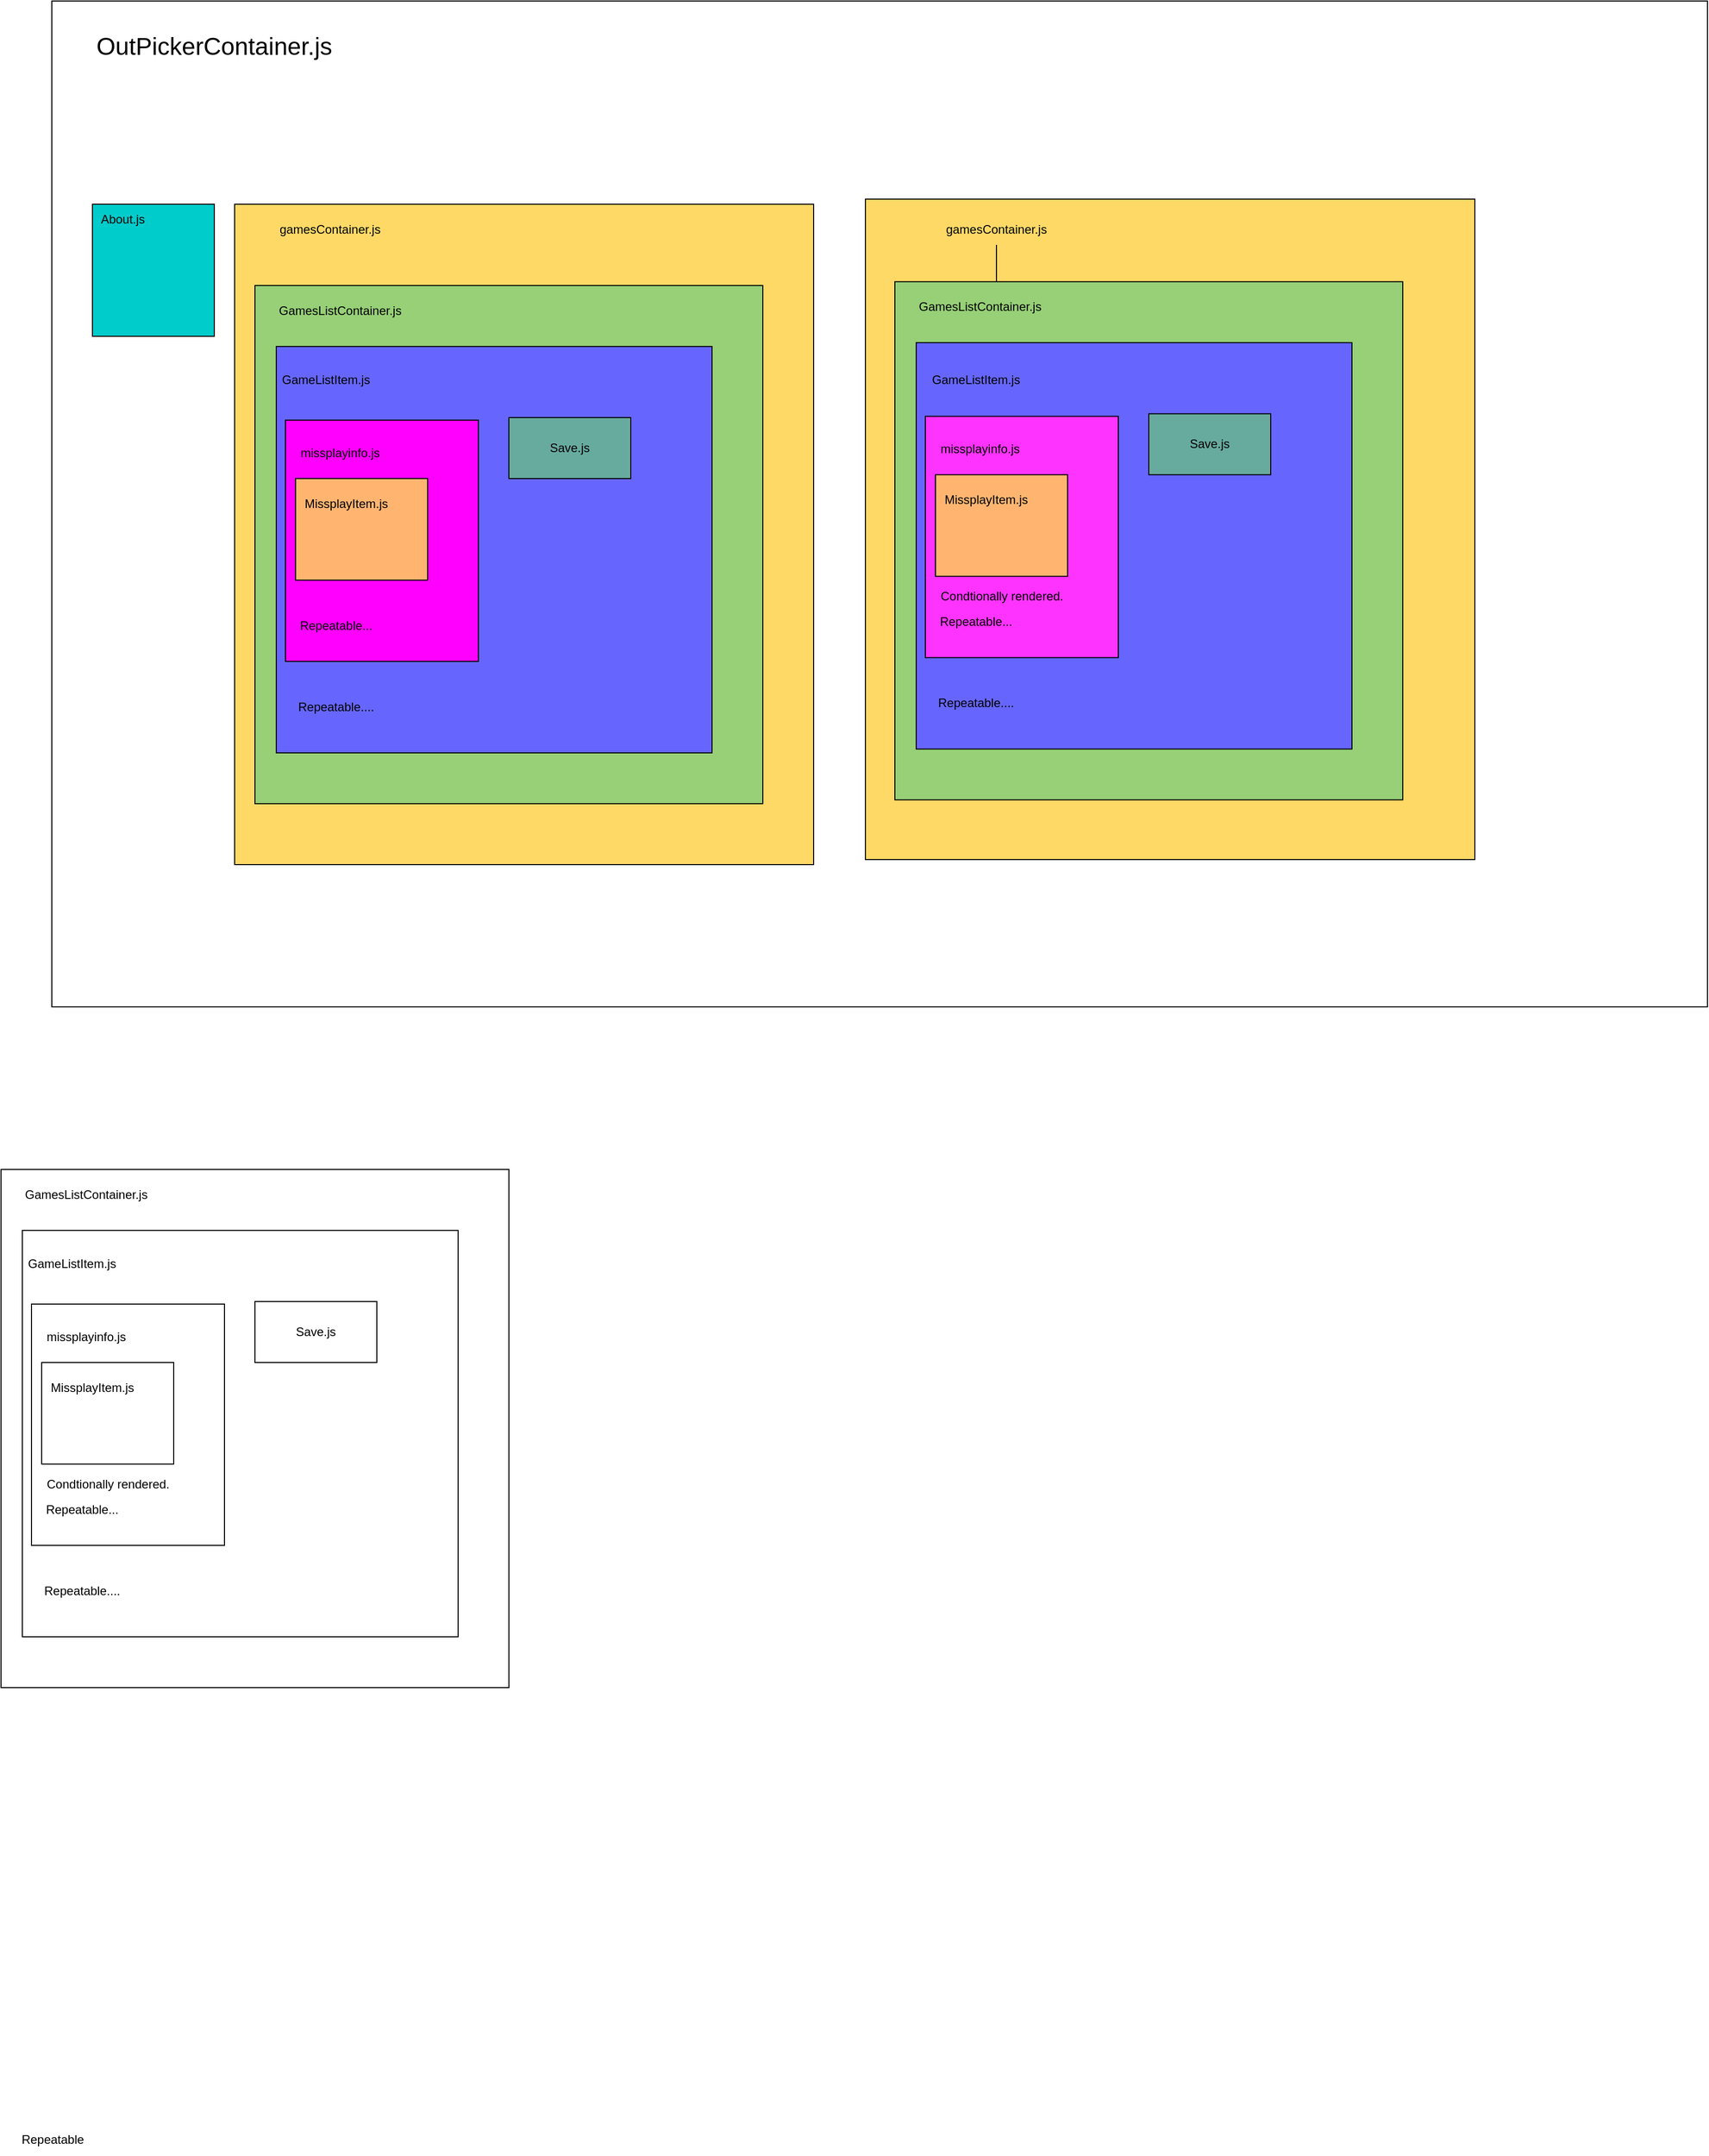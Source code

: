 <mxfile version="16.1.2" type="device"><diagram id="MzFTun04XygHBpT2dusp" name="Page-1"><mxGraphModel dx="1865" dy="2038" grid="1" gridSize="10" guides="1" tooltips="1" connect="1" arrows="1" fold="1" page="1" pageScale="1" pageWidth="827" pageHeight="1169" math="0" shadow="0"><root><mxCell id="0"/><mxCell id="1" parent="0"/><mxCell id="xyQ6l5cnCxI_E-7kyEIW-1" value="" style="rounded=0;whiteSpace=wrap;html=1;" parent="1" vertex="1"><mxGeometry x="140" y="-50" width="1630" height="990" as="geometry"/></mxCell><mxCell id="xyQ6l5cnCxI_E-7kyEIW-2" value="&lt;font style=&quot;font-size: 24px&quot;&gt;OutPickerContainer.js&lt;/font&gt;" style="text;html=1;strokeColor=none;fillColor=none;align=center;verticalAlign=middle;whiteSpace=wrap;rounded=0;" parent="1" vertex="1"><mxGeometry x="230" y="-20" width="140" height="30" as="geometry"/></mxCell><mxCell id="xyQ6l5cnCxI_E-7kyEIW-4" value="about.js&lt;br&gt;" style="text;html=1;strokeColor=none;fillColor=none;align=center;verticalAlign=middle;whiteSpace=wrap;rounded=0;" parent="1" vertex="1"><mxGeometry x="200" y="150" width="60" height="30" as="geometry"/></mxCell><mxCell id="xyQ6l5cnCxI_E-7kyEIW-7" value="&lt;div style=&quot;color: rgb(255 , 255 , 255) ; background-color: rgb(0 , 0 , 0) ; font-family: &amp;#34;menlo&amp;#34; , &amp;#34;monaco&amp;#34; , &amp;#34;courier new&amp;#34; , monospace ; font-weight: normal ; font-size: 18px ; line-height: 27px&quot;&gt;&lt;br&gt;&lt;/div&gt;" style="rounded=0;whiteSpace=wrap;html=1;fillColor=#FFD966;" parent="1" vertex="1"><mxGeometry x="320" y="150" width="570" height="650" as="geometry"/></mxCell><mxCell id="xyQ6l5cnCxI_E-7kyEIW-8" value="gamesContainer.js" style="text;html=1;strokeColor=none;fillColor=none;align=center;verticalAlign=middle;whiteSpace=wrap;rounded=0;" parent="1" vertex="1"><mxGeometry x="384" y="160" width="60" height="30" as="geometry"/></mxCell><mxCell id="xyQ6l5cnCxI_E-7kyEIW-9" value="" style="rounded=0;whiteSpace=wrap;html=1;fillColor=#FFD966;" parent="1" vertex="1"><mxGeometry x="941" y="145" width="600" height="650" as="geometry"/></mxCell><mxCell id="xyQ6l5cnCxI_E-7kyEIW-32" value="" style="rounded=0;whiteSpace=wrap;html=1;" parent="1" vertex="1"><mxGeometry x="90" y="1100" width="500" height="510" as="geometry"/></mxCell><mxCell id="xyQ6l5cnCxI_E-7kyEIW-33" value="GamesListContainer.js" style="text;html=1;strokeColor=none;fillColor=none;align=center;verticalAlign=middle;whiteSpace=wrap;rounded=0;" parent="1" vertex="1"><mxGeometry x="111" y="1110" width="126" height="30" as="geometry"/></mxCell><mxCell id="xyQ6l5cnCxI_E-7kyEIW-34" value="" style="rounded=0;whiteSpace=wrap;html=1;" parent="1" vertex="1"><mxGeometry x="111" y="1160" width="429" height="400" as="geometry"/></mxCell><mxCell id="xyQ6l5cnCxI_E-7kyEIW-35" value="GameListItem.js" style="text;html=1;strokeColor=none;fillColor=none;align=center;verticalAlign=middle;whiteSpace=wrap;rounded=0;" parent="1" vertex="1"><mxGeometry x="130" y="1175" width="60" height="35" as="geometry"/></mxCell><mxCell id="xyQ6l5cnCxI_E-7kyEIW-36" value="" style="rounded=0;whiteSpace=wrap;html=1;" parent="1" vertex="1"><mxGeometry x="120" y="1232.5" width="190" height="237.5" as="geometry"/></mxCell><mxCell id="xyQ6l5cnCxI_E-7kyEIW-37" value="missplayinfo.js" style="text;html=1;strokeColor=none;fillColor=none;align=center;verticalAlign=middle;whiteSpace=wrap;rounded=0;" parent="1" vertex="1"><mxGeometry x="144" y="1250" width="60" height="30" as="geometry"/></mxCell><mxCell id="xyQ6l5cnCxI_E-7kyEIW-38" value="" style="rounded=0;whiteSpace=wrap;html=1;" parent="1" vertex="1"><mxGeometry x="130" y="1290" width="130" height="100" as="geometry"/></mxCell><mxCell id="xyQ6l5cnCxI_E-7kyEIW-39" value="MissplayItem.js&lt;br&gt;" style="text;html=1;strokeColor=none;fillColor=none;align=center;verticalAlign=middle;whiteSpace=wrap;rounded=0;" parent="1" vertex="1"><mxGeometry x="150" y="1300" width="60" height="30" as="geometry"/></mxCell><mxCell id="xyQ6l5cnCxI_E-7kyEIW-40" style="edgeStyle=orthogonalEdgeStyle;rounded=0;orthogonalLoop=1;jettySize=auto;html=1;exitX=0.5;exitY=1;exitDx=0;exitDy=0;" parent="1" source="xyQ6l5cnCxI_E-7kyEIW-34" target="xyQ6l5cnCxI_E-7kyEIW-34" edge="1"><mxGeometry relative="1" as="geometry"/></mxCell><mxCell id="xyQ6l5cnCxI_E-7kyEIW-46" value="Repeatable" style="text;html=1;strokeColor=none;fillColor=none;align=center;verticalAlign=middle;whiteSpace=wrap;rounded=0;" parent="1" vertex="1"><mxGeometry x="111" y="2040" width="60" height="30" as="geometry"/></mxCell><mxCell id="xyQ6l5cnCxI_E-7kyEIW-47" value="Repeatable..." style="text;html=1;strokeColor=none;fillColor=none;align=center;verticalAlign=middle;whiteSpace=wrap;rounded=0;" parent="1" vertex="1"><mxGeometry x="140" y="1420" width="60" height="30" as="geometry"/></mxCell><mxCell id="xyQ6l5cnCxI_E-7kyEIW-51" value="Save.js" style="rounded=0;whiteSpace=wrap;html=1;" parent="1" vertex="1"><mxGeometry x="340" y="1230" width="120" height="60" as="geometry"/></mxCell><mxCell id="xyQ6l5cnCxI_E-7kyEIW-52" value="Repeatable...." style="text;html=1;strokeColor=none;fillColor=none;align=center;verticalAlign=middle;whiteSpace=wrap;rounded=0;" parent="1" vertex="1"><mxGeometry x="140" y="1500" width="60" height="30" as="geometry"/></mxCell><mxCell id="xyQ6l5cnCxI_E-7kyEIW-65" value="" style="rounded=0;whiteSpace=wrap;html=1;fillColor=#97D077;" parent="1" vertex="1"><mxGeometry x="340" y="230" width="500" height="510" as="geometry"/></mxCell><mxCell id="xyQ6l5cnCxI_E-7kyEIW-66" value="GamesListContainer.js" style="text;html=1;strokeColor=none;fillColor=none;align=center;verticalAlign=middle;whiteSpace=wrap;rounded=0;" parent="1" vertex="1"><mxGeometry x="361" y="240" width="126" height="30" as="geometry"/></mxCell><mxCell id="xyQ6l5cnCxI_E-7kyEIW-67" value="" style="rounded=0;whiteSpace=wrap;html=1;fillColor=#6666FF;" parent="1" vertex="1"><mxGeometry x="361" y="290" width="429" height="400" as="geometry"/></mxCell><mxCell id="xyQ6l5cnCxI_E-7kyEIW-68" value="GameListItem.js" style="text;html=1;strokeColor=none;fillColor=none;align=center;verticalAlign=middle;whiteSpace=wrap;rounded=0;" parent="1" vertex="1"><mxGeometry x="380" y="305" width="60" height="35" as="geometry"/></mxCell><mxCell id="xyQ6l5cnCxI_E-7kyEIW-69" value="" style="rounded=0;whiteSpace=wrap;html=1;fillColor=#FF00FF;" parent="1" vertex="1"><mxGeometry x="370" y="362.5" width="190" height="237.5" as="geometry"/></mxCell><mxCell id="xyQ6l5cnCxI_E-7kyEIW-70" value="missplayinfo.js" style="text;html=1;strokeColor=none;fillColor=none;align=center;verticalAlign=middle;whiteSpace=wrap;rounded=0;" parent="1" vertex="1"><mxGeometry x="394" y="380" width="60" height="30" as="geometry"/></mxCell><mxCell id="xyQ6l5cnCxI_E-7kyEIW-71" value="" style="rounded=0;whiteSpace=wrap;html=1;fillColor=#FFB570;" parent="1" vertex="1"><mxGeometry x="380" y="420" width="130" height="100" as="geometry"/></mxCell><mxCell id="xyQ6l5cnCxI_E-7kyEIW-72" value="MissplayItem.js&lt;br&gt;" style="text;html=1;strokeColor=none;fillColor=none;align=center;verticalAlign=middle;whiteSpace=wrap;rounded=0;" parent="1" vertex="1"><mxGeometry x="400" y="430" width="60" height="30" as="geometry"/></mxCell><mxCell id="xyQ6l5cnCxI_E-7kyEIW-73" style="edgeStyle=orthogonalEdgeStyle;rounded=0;orthogonalLoop=1;jettySize=auto;html=1;exitX=0.5;exitY=1;exitDx=0;exitDy=0;" parent="1" source="xyQ6l5cnCxI_E-7kyEIW-67" target="xyQ6l5cnCxI_E-7kyEIW-67" edge="1"><mxGeometry relative="1" as="geometry"/></mxCell><mxCell id="xyQ6l5cnCxI_E-7kyEIW-74" value="Repeatable..." style="text;html=1;strokeColor=none;fillColor=none;align=center;verticalAlign=middle;whiteSpace=wrap;rounded=0;" parent="1" vertex="1"><mxGeometry x="390" y="550" width="60" height="30" as="geometry"/></mxCell><mxCell id="xyQ6l5cnCxI_E-7kyEIW-75" value="Save.js" style="rounded=0;whiteSpace=wrap;html=1;fillColor=#67AB9F;" parent="1" vertex="1"><mxGeometry x="590" y="360" width="120" height="60" as="geometry"/></mxCell><mxCell id="xyQ6l5cnCxI_E-7kyEIW-76" value="Repeatable...." style="text;html=1;strokeColor=none;fillColor=none;align=center;verticalAlign=middle;whiteSpace=wrap;rounded=0;" parent="1" vertex="1"><mxGeometry x="390" y="630" width="60" height="30" as="geometry"/></mxCell><mxCell id="2Y0aWaeAI2ZdeGK_XisA-1" value="" style="edgeStyle=orthogonalEdgeStyle;rounded=0;orthogonalLoop=1;jettySize=auto;html=1;" edge="1" parent="1" source="xyQ6l5cnCxI_E-7kyEIW-78" target="xyQ6l5cnCxI_E-7kyEIW-87"><mxGeometry relative="1" as="geometry"/></mxCell><mxCell id="xyQ6l5cnCxI_E-7kyEIW-78" value="gamesContainer.js" style="text;html=1;strokeColor=none;fillColor=none;align=center;verticalAlign=middle;whiteSpace=wrap;rounded=0;" parent="1" vertex="1"><mxGeometry x="1040" y="160" width="60" height="30" as="geometry"/></mxCell><mxCell id="xyQ6l5cnCxI_E-7kyEIW-83" value="Condtionally rendered." style="text;html=1;align=center;verticalAlign=middle;resizable=0;points=[];autosize=1;strokeColor=none;fillColor=none;" parent="1" vertex="1"><mxGeometry x="125" y="1400" width="140" height="20" as="geometry"/></mxCell><mxCell id="xyQ6l5cnCxI_E-7kyEIW-84" value="" style="rounded=0;whiteSpace=wrap;html=1;fillColor=#97D077;" parent="1" vertex="1"><mxGeometry x="970" y="226.25" width="500" height="510" as="geometry"/></mxCell><mxCell id="xyQ6l5cnCxI_E-7kyEIW-85" value="GamesListContainer.js" style="text;html=1;strokeColor=none;fillColor=none;align=center;verticalAlign=middle;whiteSpace=wrap;rounded=0;" parent="1" vertex="1"><mxGeometry x="991" y="236.25" width="126" height="30" as="geometry"/></mxCell><mxCell id="xyQ6l5cnCxI_E-7kyEIW-86" value="" style="rounded=0;whiteSpace=wrap;html=1;fillColor=#6666FF;" parent="1" vertex="1"><mxGeometry x="991" y="286.25" width="429" height="400" as="geometry"/></mxCell><mxCell id="xyQ6l5cnCxI_E-7kyEIW-87" value="GameListItem.js" style="text;html=1;strokeColor=none;fillColor=#6666FF;align=center;verticalAlign=middle;whiteSpace=wrap;rounded=0;" parent="1" vertex="1"><mxGeometry x="1020" y="305" width="60" height="35" as="geometry"/></mxCell><mxCell id="xyQ6l5cnCxI_E-7kyEIW-88" value="" style="rounded=0;whiteSpace=wrap;html=1;fillColor=#FF33FF;" parent="1" vertex="1"><mxGeometry x="1000" y="358.75" width="190" height="237.5" as="geometry"/></mxCell><mxCell id="xyQ6l5cnCxI_E-7kyEIW-89" value="missplayinfo.js" style="text;html=1;strokeColor=none;fillColor=none;align=center;verticalAlign=middle;whiteSpace=wrap;rounded=0;" parent="1" vertex="1"><mxGeometry x="1024" y="376.25" width="60" height="30" as="geometry"/></mxCell><mxCell id="xyQ6l5cnCxI_E-7kyEIW-90" value="" style="rounded=0;whiteSpace=wrap;html=1;fillColor=#FFB570;" parent="1" vertex="1"><mxGeometry x="1010" y="416.25" width="130" height="100" as="geometry"/></mxCell><mxCell id="xyQ6l5cnCxI_E-7kyEIW-91" value="MissplayItem.js&lt;br&gt;" style="text;html=1;strokeColor=none;fillColor=none;align=center;verticalAlign=middle;whiteSpace=wrap;rounded=0;" parent="1" vertex="1"><mxGeometry x="1030" y="426.25" width="60" height="30" as="geometry"/></mxCell><mxCell id="xyQ6l5cnCxI_E-7kyEIW-92" style="edgeStyle=orthogonalEdgeStyle;rounded=0;orthogonalLoop=1;jettySize=auto;html=1;exitX=0.5;exitY=1;exitDx=0;exitDy=0;" parent="1" source="xyQ6l5cnCxI_E-7kyEIW-86" target="xyQ6l5cnCxI_E-7kyEIW-86" edge="1"><mxGeometry relative="1" as="geometry"/></mxCell><mxCell id="xyQ6l5cnCxI_E-7kyEIW-93" value="Repeatable..." style="text;html=1;strokeColor=none;fillColor=none;align=center;verticalAlign=middle;whiteSpace=wrap;rounded=0;" parent="1" vertex="1"><mxGeometry x="1020" y="546.25" width="60" height="30" as="geometry"/></mxCell><mxCell id="xyQ6l5cnCxI_E-7kyEIW-94" value="Save.js" style="rounded=0;whiteSpace=wrap;html=1;fillColor=#67AB9F;" parent="1" vertex="1"><mxGeometry x="1220" y="356.25" width="120" height="60" as="geometry"/></mxCell><mxCell id="xyQ6l5cnCxI_E-7kyEIW-95" value="Repeatable...." style="text;html=1;strokeColor=none;fillColor=none;align=center;verticalAlign=middle;whiteSpace=wrap;rounded=0;" parent="1" vertex="1"><mxGeometry x="1020" y="626.25" width="60" height="30" as="geometry"/></mxCell><mxCell id="xyQ6l5cnCxI_E-7kyEIW-96" value="Condtionally rendered." style="text;html=1;align=center;verticalAlign=middle;resizable=0;points=[];autosize=1;strokeColor=none;fillColor=none;" parent="1" vertex="1"><mxGeometry x="1005" y="526.25" width="140" height="20" as="geometry"/></mxCell><mxCell id="xyQ6l5cnCxI_E-7kyEIW-3" value="" style="rounded=0;whiteSpace=wrap;html=1;fillColor=#00CCCC;" parent="1" vertex="1"><mxGeometry x="180" y="150" width="120" height="130" as="geometry"/></mxCell><mxCell id="xyQ6l5cnCxI_E-7kyEIW-97" value="About.js&lt;br&gt;" style="text;html=1;strokeColor=none;fillColor=none;align=center;verticalAlign=middle;whiteSpace=wrap;rounded=0;" parent="1" vertex="1"><mxGeometry x="180" y="150" width="60" height="30" as="geometry"/></mxCell></root></mxGraphModel></diagram></mxfile>